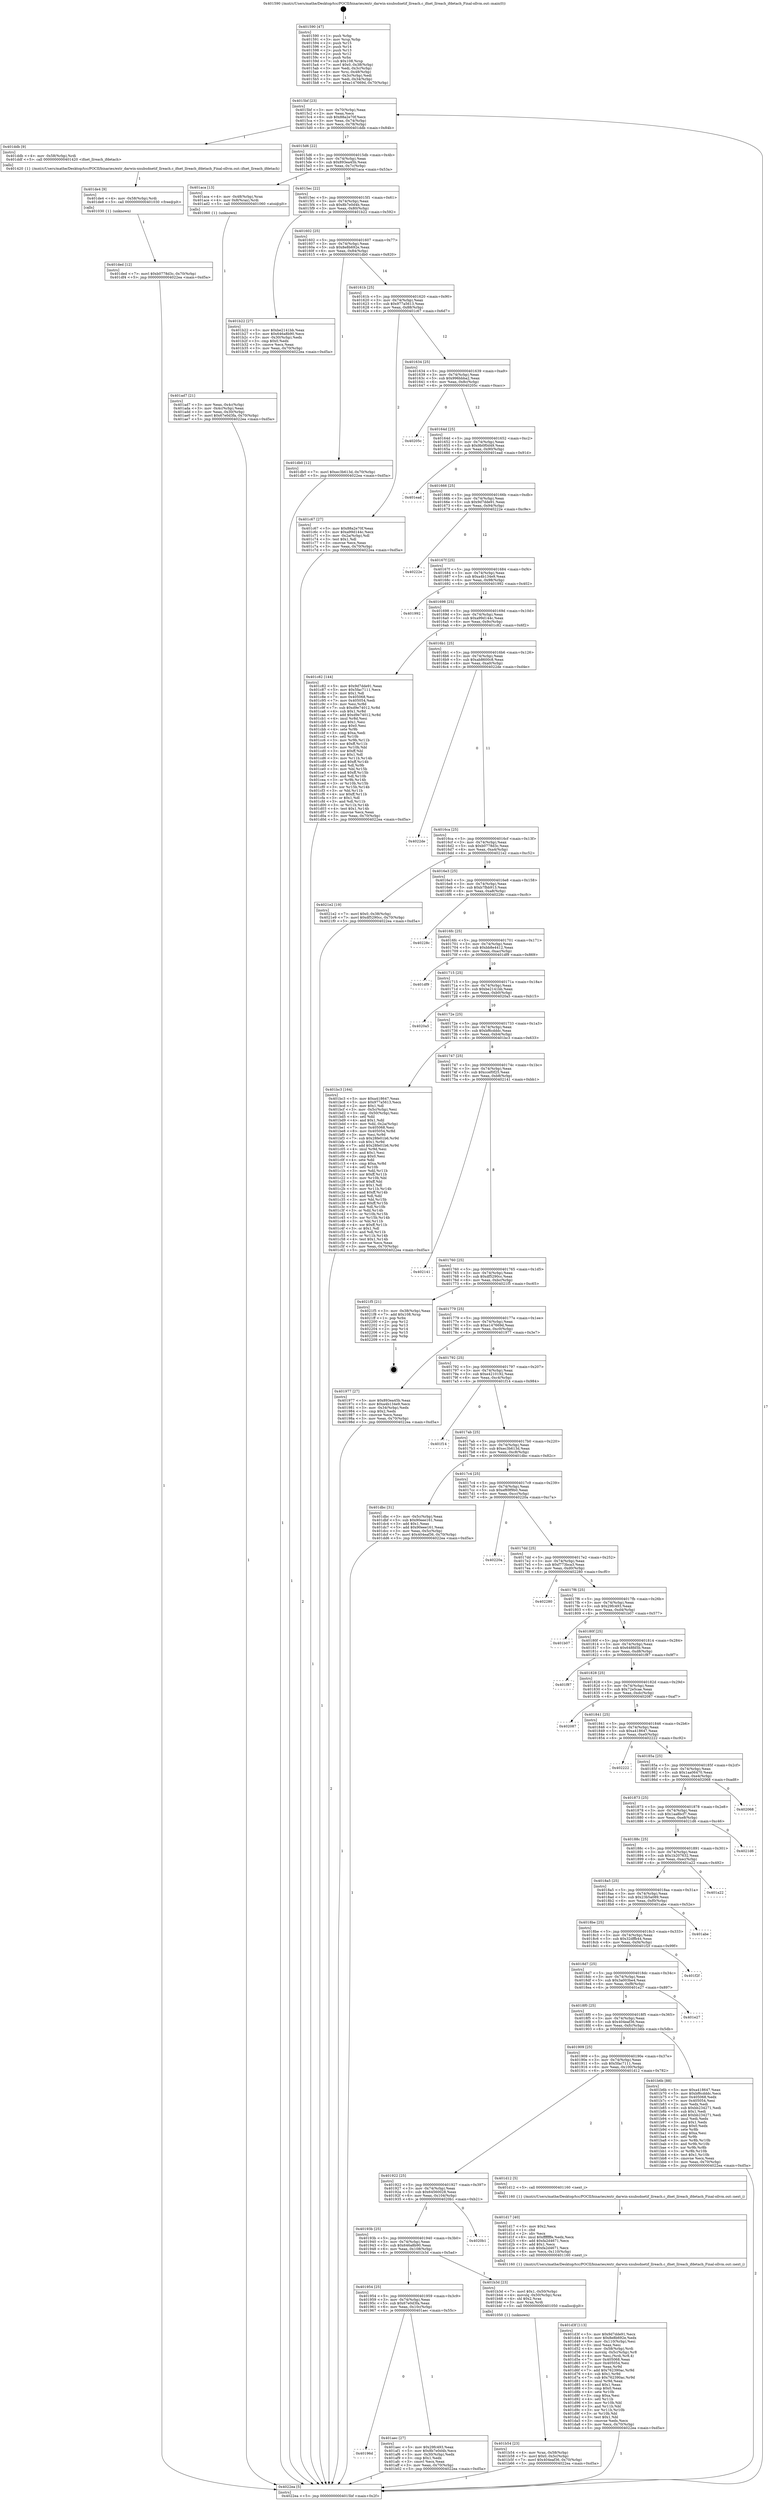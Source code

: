 digraph "0x401590" {
  label = "0x401590 (/mnt/c/Users/mathe/Desktop/tcc/POCII/binaries/extr_darwin-xnubsdnetif_llreach.c_ifnet_llreach_ifdetach_Final-ollvm.out::main(0))"
  labelloc = "t"
  node[shape=record]

  Entry [label="",width=0.3,height=0.3,shape=circle,fillcolor=black,style=filled]
  "0x4015bf" [label="{
     0x4015bf [23]\l
     | [instrs]\l
     &nbsp;&nbsp;0x4015bf \<+3\>: mov -0x70(%rbp),%eax\l
     &nbsp;&nbsp;0x4015c2 \<+2\>: mov %eax,%ecx\l
     &nbsp;&nbsp;0x4015c4 \<+6\>: sub $0x88a2e70f,%ecx\l
     &nbsp;&nbsp;0x4015ca \<+3\>: mov %eax,-0x74(%rbp)\l
     &nbsp;&nbsp;0x4015cd \<+3\>: mov %ecx,-0x78(%rbp)\l
     &nbsp;&nbsp;0x4015d0 \<+6\>: je 0000000000401ddb \<main+0x84b\>\l
  }"]
  "0x401ddb" [label="{
     0x401ddb [9]\l
     | [instrs]\l
     &nbsp;&nbsp;0x401ddb \<+4\>: mov -0x58(%rbp),%rdi\l
     &nbsp;&nbsp;0x401ddf \<+5\>: call 0000000000401420 \<ifnet_llreach_ifdetach\>\l
     | [calls]\l
     &nbsp;&nbsp;0x401420 \{1\} (/mnt/c/Users/mathe/Desktop/tcc/POCII/binaries/extr_darwin-xnubsdnetif_llreach.c_ifnet_llreach_ifdetach_Final-ollvm.out::ifnet_llreach_ifdetach)\l
  }"]
  "0x4015d6" [label="{
     0x4015d6 [22]\l
     | [instrs]\l
     &nbsp;&nbsp;0x4015d6 \<+5\>: jmp 00000000004015db \<main+0x4b\>\l
     &nbsp;&nbsp;0x4015db \<+3\>: mov -0x74(%rbp),%eax\l
     &nbsp;&nbsp;0x4015de \<+5\>: sub $0x893ea45b,%eax\l
     &nbsp;&nbsp;0x4015e3 \<+3\>: mov %eax,-0x7c(%rbp)\l
     &nbsp;&nbsp;0x4015e6 \<+6\>: je 0000000000401aca \<main+0x53a\>\l
  }"]
  Exit [label="",width=0.3,height=0.3,shape=circle,fillcolor=black,style=filled,peripheries=2]
  "0x401aca" [label="{
     0x401aca [13]\l
     | [instrs]\l
     &nbsp;&nbsp;0x401aca \<+4\>: mov -0x48(%rbp),%rax\l
     &nbsp;&nbsp;0x401ace \<+4\>: mov 0x8(%rax),%rdi\l
     &nbsp;&nbsp;0x401ad2 \<+5\>: call 0000000000401060 \<atoi@plt\>\l
     | [calls]\l
     &nbsp;&nbsp;0x401060 \{1\} (unknown)\l
  }"]
  "0x4015ec" [label="{
     0x4015ec [22]\l
     | [instrs]\l
     &nbsp;&nbsp;0x4015ec \<+5\>: jmp 00000000004015f1 \<main+0x61\>\l
     &nbsp;&nbsp;0x4015f1 \<+3\>: mov -0x74(%rbp),%eax\l
     &nbsp;&nbsp;0x4015f4 \<+5\>: sub $0x8b7e0d4b,%eax\l
     &nbsp;&nbsp;0x4015f9 \<+3\>: mov %eax,-0x80(%rbp)\l
     &nbsp;&nbsp;0x4015fc \<+6\>: je 0000000000401b22 \<main+0x592\>\l
  }"]
  "0x401ded" [label="{
     0x401ded [12]\l
     | [instrs]\l
     &nbsp;&nbsp;0x401ded \<+7\>: movl $0xb0778d3c,-0x70(%rbp)\l
     &nbsp;&nbsp;0x401df4 \<+5\>: jmp 00000000004022ea \<main+0xd5a\>\l
  }"]
  "0x401b22" [label="{
     0x401b22 [27]\l
     | [instrs]\l
     &nbsp;&nbsp;0x401b22 \<+5\>: mov $0xbe2141bb,%eax\l
     &nbsp;&nbsp;0x401b27 \<+5\>: mov $0x646a8b90,%ecx\l
     &nbsp;&nbsp;0x401b2c \<+3\>: mov -0x30(%rbp),%edx\l
     &nbsp;&nbsp;0x401b2f \<+3\>: cmp $0x0,%edx\l
     &nbsp;&nbsp;0x401b32 \<+3\>: cmove %ecx,%eax\l
     &nbsp;&nbsp;0x401b35 \<+3\>: mov %eax,-0x70(%rbp)\l
     &nbsp;&nbsp;0x401b38 \<+5\>: jmp 00000000004022ea \<main+0xd5a\>\l
  }"]
  "0x401602" [label="{
     0x401602 [25]\l
     | [instrs]\l
     &nbsp;&nbsp;0x401602 \<+5\>: jmp 0000000000401607 \<main+0x77\>\l
     &nbsp;&nbsp;0x401607 \<+3\>: mov -0x74(%rbp),%eax\l
     &nbsp;&nbsp;0x40160a \<+5\>: sub $0x8e8b692e,%eax\l
     &nbsp;&nbsp;0x40160f \<+6\>: mov %eax,-0x84(%rbp)\l
     &nbsp;&nbsp;0x401615 \<+6\>: je 0000000000401db0 \<main+0x820\>\l
  }"]
  "0x401de4" [label="{
     0x401de4 [9]\l
     | [instrs]\l
     &nbsp;&nbsp;0x401de4 \<+4\>: mov -0x58(%rbp),%rdi\l
     &nbsp;&nbsp;0x401de8 \<+5\>: call 0000000000401030 \<free@plt\>\l
     | [calls]\l
     &nbsp;&nbsp;0x401030 \{1\} (unknown)\l
  }"]
  "0x401db0" [label="{
     0x401db0 [12]\l
     | [instrs]\l
     &nbsp;&nbsp;0x401db0 \<+7\>: movl $0xec3b613d,-0x70(%rbp)\l
     &nbsp;&nbsp;0x401db7 \<+5\>: jmp 00000000004022ea \<main+0xd5a\>\l
  }"]
  "0x40161b" [label="{
     0x40161b [25]\l
     | [instrs]\l
     &nbsp;&nbsp;0x40161b \<+5\>: jmp 0000000000401620 \<main+0x90\>\l
     &nbsp;&nbsp;0x401620 \<+3\>: mov -0x74(%rbp),%eax\l
     &nbsp;&nbsp;0x401623 \<+5\>: sub $0x977a5613,%eax\l
     &nbsp;&nbsp;0x401628 \<+6\>: mov %eax,-0x88(%rbp)\l
     &nbsp;&nbsp;0x40162e \<+6\>: je 0000000000401c67 \<main+0x6d7\>\l
  }"]
  "0x401d3f" [label="{
     0x401d3f [113]\l
     | [instrs]\l
     &nbsp;&nbsp;0x401d3f \<+5\>: mov $0x9d7dde91,%ecx\l
     &nbsp;&nbsp;0x401d44 \<+5\>: mov $0x8e8b692e,%edx\l
     &nbsp;&nbsp;0x401d49 \<+6\>: mov -0x110(%rbp),%esi\l
     &nbsp;&nbsp;0x401d4f \<+3\>: imul %eax,%esi\l
     &nbsp;&nbsp;0x401d52 \<+4\>: mov -0x58(%rbp),%rdi\l
     &nbsp;&nbsp;0x401d56 \<+4\>: movslq -0x5c(%rbp),%r8\l
     &nbsp;&nbsp;0x401d5a \<+4\>: mov %esi,(%rdi,%r8,4)\l
     &nbsp;&nbsp;0x401d5e \<+7\>: mov 0x405068,%eax\l
     &nbsp;&nbsp;0x401d65 \<+7\>: mov 0x405054,%esi\l
     &nbsp;&nbsp;0x401d6c \<+3\>: mov %eax,%r9d\l
     &nbsp;&nbsp;0x401d6f \<+7\>: add $0x762390ac,%r9d\l
     &nbsp;&nbsp;0x401d76 \<+4\>: sub $0x1,%r9d\l
     &nbsp;&nbsp;0x401d7a \<+7\>: sub $0x762390ac,%r9d\l
     &nbsp;&nbsp;0x401d81 \<+4\>: imul %r9d,%eax\l
     &nbsp;&nbsp;0x401d85 \<+3\>: and $0x1,%eax\l
     &nbsp;&nbsp;0x401d88 \<+3\>: cmp $0x0,%eax\l
     &nbsp;&nbsp;0x401d8b \<+4\>: sete %r10b\l
     &nbsp;&nbsp;0x401d8f \<+3\>: cmp $0xa,%esi\l
     &nbsp;&nbsp;0x401d92 \<+4\>: setl %r11b\l
     &nbsp;&nbsp;0x401d96 \<+3\>: mov %r10b,%bl\l
     &nbsp;&nbsp;0x401d99 \<+3\>: and %r11b,%bl\l
     &nbsp;&nbsp;0x401d9c \<+3\>: xor %r11b,%r10b\l
     &nbsp;&nbsp;0x401d9f \<+3\>: or %r10b,%bl\l
     &nbsp;&nbsp;0x401da2 \<+3\>: test $0x1,%bl\l
     &nbsp;&nbsp;0x401da5 \<+3\>: cmovne %edx,%ecx\l
     &nbsp;&nbsp;0x401da8 \<+3\>: mov %ecx,-0x70(%rbp)\l
     &nbsp;&nbsp;0x401dab \<+5\>: jmp 00000000004022ea \<main+0xd5a\>\l
  }"]
  "0x401c67" [label="{
     0x401c67 [27]\l
     | [instrs]\l
     &nbsp;&nbsp;0x401c67 \<+5\>: mov $0x88a2e70f,%eax\l
     &nbsp;&nbsp;0x401c6c \<+5\>: mov $0xa99d144c,%ecx\l
     &nbsp;&nbsp;0x401c71 \<+3\>: mov -0x2a(%rbp),%dl\l
     &nbsp;&nbsp;0x401c74 \<+3\>: test $0x1,%dl\l
     &nbsp;&nbsp;0x401c77 \<+3\>: cmovne %ecx,%eax\l
     &nbsp;&nbsp;0x401c7a \<+3\>: mov %eax,-0x70(%rbp)\l
     &nbsp;&nbsp;0x401c7d \<+5\>: jmp 00000000004022ea \<main+0xd5a\>\l
  }"]
  "0x401634" [label="{
     0x401634 [25]\l
     | [instrs]\l
     &nbsp;&nbsp;0x401634 \<+5\>: jmp 0000000000401639 \<main+0xa9\>\l
     &nbsp;&nbsp;0x401639 \<+3\>: mov -0x74(%rbp),%eax\l
     &nbsp;&nbsp;0x40163c \<+5\>: sub $0x996bbba2,%eax\l
     &nbsp;&nbsp;0x401641 \<+6\>: mov %eax,-0x8c(%rbp)\l
     &nbsp;&nbsp;0x401647 \<+6\>: je 000000000040205c \<main+0xacc\>\l
  }"]
  "0x401d17" [label="{
     0x401d17 [40]\l
     | [instrs]\l
     &nbsp;&nbsp;0x401d17 \<+5\>: mov $0x2,%ecx\l
     &nbsp;&nbsp;0x401d1c \<+1\>: cltd\l
     &nbsp;&nbsp;0x401d1d \<+2\>: idiv %ecx\l
     &nbsp;&nbsp;0x401d1f \<+6\>: imul $0xfffffffe,%edx,%ecx\l
     &nbsp;&nbsp;0x401d25 \<+6\>: add $0xfa2d4671,%ecx\l
     &nbsp;&nbsp;0x401d2b \<+3\>: add $0x1,%ecx\l
     &nbsp;&nbsp;0x401d2e \<+6\>: sub $0xfa2d4671,%ecx\l
     &nbsp;&nbsp;0x401d34 \<+6\>: mov %ecx,-0x110(%rbp)\l
     &nbsp;&nbsp;0x401d3a \<+5\>: call 0000000000401160 \<next_i\>\l
     | [calls]\l
     &nbsp;&nbsp;0x401160 \{1\} (/mnt/c/Users/mathe/Desktop/tcc/POCII/binaries/extr_darwin-xnubsdnetif_llreach.c_ifnet_llreach_ifdetach_Final-ollvm.out::next_i)\l
  }"]
  "0x40205c" [label="{
     0x40205c\l
  }", style=dashed]
  "0x40164d" [label="{
     0x40164d [25]\l
     | [instrs]\l
     &nbsp;&nbsp;0x40164d \<+5\>: jmp 0000000000401652 \<main+0xc2\>\l
     &nbsp;&nbsp;0x401652 \<+3\>: mov -0x74(%rbp),%eax\l
     &nbsp;&nbsp;0x401655 \<+5\>: sub $0x9b0f0d49,%eax\l
     &nbsp;&nbsp;0x40165a \<+6\>: mov %eax,-0x90(%rbp)\l
     &nbsp;&nbsp;0x401660 \<+6\>: je 0000000000401ead \<main+0x91d\>\l
  }"]
  "0x401b54" [label="{
     0x401b54 [23]\l
     | [instrs]\l
     &nbsp;&nbsp;0x401b54 \<+4\>: mov %rax,-0x58(%rbp)\l
     &nbsp;&nbsp;0x401b58 \<+7\>: movl $0x0,-0x5c(%rbp)\l
     &nbsp;&nbsp;0x401b5f \<+7\>: movl $0x404eaf36,-0x70(%rbp)\l
     &nbsp;&nbsp;0x401b66 \<+5\>: jmp 00000000004022ea \<main+0xd5a\>\l
  }"]
  "0x401ead" [label="{
     0x401ead\l
  }", style=dashed]
  "0x401666" [label="{
     0x401666 [25]\l
     | [instrs]\l
     &nbsp;&nbsp;0x401666 \<+5\>: jmp 000000000040166b \<main+0xdb\>\l
     &nbsp;&nbsp;0x40166b \<+3\>: mov -0x74(%rbp),%eax\l
     &nbsp;&nbsp;0x40166e \<+5\>: sub $0x9d7dde91,%eax\l
     &nbsp;&nbsp;0x401673 \<+6\>: mov %eax,-0x94(%rbp)\l
     &nbsp;&nbsp;0x401679 \<+6\>: je 000000000040222e \<main+0xc9e\>\l
  }"]
  "0x40196d" [label="{
     0x40196d\l
  }", style=dashed]
  "0x40222e" [label="{
     0x40222e\l
  }", style=dashed]
  "0x40167f" [label="{
     0x40167f [25]\l
     | [instrs]\l
     &nbsp;&nbsp;0x40167f \<+5\>: jmp 0000000000401684 \<main+0xf4\>\l
     &nbsp;&nbsp;0x401684 \<+3\>: mov -0x74(%rbp),%eax\l
     &nbsp;&nbsp;0x401687 \<+5\>: sub $0xa4b134e9,%eax\l
     &nbsp;&nbsp;0x40168c \<+6\>: mov %eax,-0x98(%rbp)\l
     &nbsp;&nbsp;0x401692 \<+6\>: je 0000000000401992 \<main+0x402\>\l
  }"]
  "0x401aec" [label="{
     0x401aec [27]\l
     | [instrs]\l
     &nbsp;&nbsp;0x401aec \<+5\>: mov $0x29fc493,%eax\l
     &nbsp;&nbsp;0x401af1 \<+5\>: mov $0x8b7e0d4b,%ecx\l
     &nbsp;&nbsp;0x401af6 \<+3\>: mov -0x30(%rbp),%edx\l
     &nbsp;&nbsp;0x401af9 \<+3\>: cmp $0x1,%edx\l
     &nbsp;&nbsp;0x401afc \<+3\>: cmovl %ecx,%eax\l
     &nbsp;&nbsp;0x401aff \<+3\>: mov %eax,-0x70(%rbp)\l
     &nbsp;&nbsp;0x401b02 \<+5\>: jmp 00000000004022ea \<main+0xd5a\>\l
  }"]
  "0x401992" [label="{
     0x401992\l
  }", style=dashed]
  "0x401698" [label="{
     0x401698 [25]\l
     | [instrs]\l
     &nbsp;&nbsp;0x401698 \<+5\>: jmp 000000000040169d \<main+0x10d\>\l
     &nbsp;&nbsp;0x40169d \<+3\>: mov -0x74(%rbp),%eax\l
     &nbsp;&nbsp;0x4016a0 \<+5\>: sub $0xa99d144c,%eax\l
     &nbsp;&nbsp;0x4016a5 \<+6\>: mov %eax,-0x9c(%rbp)\l
     &nbsp;&nbsp;0x4016ab \<+6\>: je 0000000000401c82 \<main+0x6f2\>\l
  }"]
  "0x401954" [label="{
     0x401954 [25]\l
     | [instrs]\l
     &nbsp;&nbsp;0x401954 \<+5\>: jmp 0000000000401959 \<main+0x3c9\>\l
     &nbsp;&nbsp;0x401959 \<+3\>: mov -0x74(%rbp),%eax\l
     &nbsp;&nbsp;0x40195c \<+5\>: sub $0x67e0d3fa,%eax\l
     &nbsp;&nbsp;0x401961 \<+6\>: mov %eax,-0x10c(%rbp)\l
     &nbsp;&nbsp;0x401967 \<+6\>: je 0000000000401aec \<main+0x55c\>\l
  }"]
  "0x401c82" [label="{
     0x401c82 [144]\l
     | [instrs]\l
     &nbsp;&nbsp;0x401c82 \<+5\>: mov $0x9d7dde91,%eax\l
     &nbsp;&nbsp;0x401c87 \<+5\>: mov $0x5fac7111,%ecx\l
     &nbsp;&nbsp;0x401c8c \<+2\>: mov $0x1,%dl\l
     &nbsp;&nbsp;0x401c8e \<+7\>: mov 0x405068,%esi\l
     &nbsp;&nbsp;0x401c95 \<+7\>: mov 0x405054,%edi\l
     &nbsp;&nbsp;0x401c9c \<+3\>: mov %esi,%r8d\l
     &nbsp;&nbsp;0x401c9f \<+7\>: sub $0xd9e74012,%r8d\l
     &nbsp;&nbsp;0x401ca6 \<+4\>: sub $0x1,%r8d\l
     &nbsp;&nbsp;0x401caa \<+7\>: add $0xd9e74012,%r8d\l
     &nbsp;&nbsp;0x401cb1 \<+4\>: imul %r8d,%esi\l
     &nbsp;&nbsp;0x401cb5 \<+3\>: and $0x1,%esi\l
     &nbsp;&nbsp;0x401cb8 \<+3\>: cmp $0x0,%esi\l
     &nbsp;&nbsp;0x401cbb \<+4\>: sete %r9b\l
     &nbsp;&nbsp;0x401cbf \<+3\>: cmp $0xa,%edi\l
     &nbsp;&nbsp;0x401cc2 \<+4\>: setl %r10b\l
     &nbsp;&nbsp;0x401cc6 \<+3\>: mov %r9b,%r11b\l
     &nbsp;&nbsp;0x401cc9 \<+4\>: xor $0xff,%r11b\l
     &nbsp;&nbsp;0x401ccd \<+3\>: mov %r10b,%bl\l
     &nbsp;&nbsp;0x401cd0 \<+3\>: xor $0xff,%bl\l
     &nbsp;&nbsp;0x401cd3 \<+3\>: xor $0x1,%dl\l
     &nbsp;&nbsp;0x401cd6 \<+3\>: mov %r11b,%r14b\l
     &nbsp;&nbsp;0x401cd9 \<+4\>: and $0xff,%r14b\l
     &nbsp;&nbsp;0x401cdd \<+3\>: and %dl,%r9b\l
     &nbsp;&nbsp;0x401ce0 \<+3\>: mov %bl,%r15b\l
     &nbsp;&nbsp;0x401ce3 \<+4\>: and $0xff,%r15b\l
     &nbsp;&nbsp;0x401ce7 \<+3\>: and %dl,%r10b\l
     &nbsp;&nbsp;0x401cea \<+3\>: or %r9b,%r14b\l
     &nbsp;&nbsp;0x401ced \<+3\>: or %r10b,%r15b\l
     &nbsp;&nbsp;0x401cf0 \<+3\>: xor %r15b,%r14b\l
     &nbsp;&nbsp;0x401cf3 \<+3\>: or %bl,%r11b\l
     &nbsp;&nbsp;0x401cf6 \<+4\>: xor $0xff,%r11b\l
     &nbsp;&nbsp;0x401cfa \<+3\>: or $0x1,%dl\l
     &nbsp;&nbsp;0x401cfd \<+3\>: and %dl,%r11b\l
     &nbsp;&nbsp;0x401d00 \<+3\>: or %r11b,%r14b\l
     &nbsp;&nbsp;0x401d03 \<+4\>: test $0x1,%r14b\l
     &nbsp;&nbsp;0x401d07 \<+3\>: cmovne %ecx,%eax\l
     &nbsp;&nbsp;0x401d0a \<+3\>: mov %eax,-0x70(%rbp)\l
     &nbsp;&nbsp;0x401d0d \<+5\>: jmp 00000000004022ea \<main+0xd5a\>\l
  }"]
  "0x4016b1" [label="{
     0x4016b1 [25]\l
     | [instrs]\l
     &nbsp;&nbsp;0x4016b1 \<+5\>: jmp 00000000004016b6 \<main+0x126\>\l
     &nbsp;&nbsp;0x4016b6 \<+3\>: mov -0x74(%rbp),%eax\l
     &nbsp;&nbsp;0x4016b9 \<+5\>: sub $0xab8600c8,%eax\l
     &nbsp;&nbsp;0x4016be \<+6\>: mov %eax,-0xa0(%rbp)\l
     &nbsp;&nbsp;0x4016c4 \<+6\>: je 00000000004022de \<main+0xd4e\>\l
  }"]
  "0x401b3d" [label="{
     0x401b3d [23]\l
     | [instrs]\l
     &nbsp;&nbsp;0x401b3d \<+7\>: movl $0x1,-0x50(%rbp)\l
     &nbsp;&nbsp;0x401b44 \<+4\>: movslq -0x50(%rbp),%rax\l
     &nbsp;&nbsp;0x401b48 \<+4\>: shl $0x2,%rax\l
     &nbsp;&nbsp;0x401b4c \<+3\>: mov %rax,%rdi\l
     &nbsp;&nbsp;0x401b4f \<+5\>: call 0000000000401050 \<malloc@plt\>\l
     | [calls]\l
     &nbsp;&nbsp;0x401050 \{1\} (unknown)\l
  }"]
  "0x4022de" [label="{
     0x4022de\l
  }", style=dashed]
  "0x4016ca" [label="{
     0x4016ca [25]\l
     | [instrs]\l
     &nbsp;&nbsp;0x4016ca \<+5\>: jmp 00000000004016cf \<main+0x13f\>\l
     &nbsp;&nbsp;0x4016cf \<+3\>: mov -0x74(%rbp),%eax\l
     &nbsp;&nbsp;0x4016d2 \<+5\>: sub $0xb0778d3c,%eax\l
     &nbsp;&nbsp;0x4016d7 \<+6\>: mov %eax,-0xa4(%rbp)\l
     &nbsp;&nbsp;0x4016dd \<+6\>: je 00000000004021e2 \<main+0xc52\>\l
  }"]
  "0x40193b" [label="{
     0x40193b [25]\l
     | [instrs]\l
     &nbsp;&nbsp;0x40193b \<+5\>: jmp 0000000000401940 \<main+0x3b0\>\l
     &nbsp;&nbsp;0x401940 \<+3\>: mov -0x74(%rbp),%eax\l
     &nbsp;&nbsp;0x401943 \<+5\>: sub $0x646a8b90,%eax\l
     &nbsp;&nbsp;0x401948 \<+6\>: mov %eax,-0x108(%rbp)\l
     &nbsp;&nbsp;0x40194e \<+6\>: je 0000000000401b3d \<main+0x5ad\>\l
  }"]
  "0x4021e2" [label="{
     0x4021e2 [19]\l
     | [instrs]\l
     &nbsp;&nbsp;0x4021e2 \<+7\>: movl $0x0,-0x38(%rbp)\l
     &nbsp;&nbsp;0x4021e9 \<+7\>: movl $0xdf5290cc,-0x70(%rbp)\l
     &nbsp;&nbsp;0x4021f0 \<+5\>: jmp 00000000004022ea \<main+0xd5a\>\l
  }"]
  "0x4016e3" [label="{
     0x4016e3 [25]\l
     | [instrs]\l
     &nbsp;&nbsp;0x4016e3 \<+5\>: jmp 00000000004016e8 \<main+0x158\>\l
     &nbsp;&nbsp;0x4016e8 \<+3\>: mov -0x74(%rbp),%eax\l
     &nbsp;&nbsp;0x4016eb \<+5\>: sub $0xb7fbb913,%eax\l
     &nbsp;&nbsp;0x4016f0 \<+6\>: mov %eax,-0xa8(%rbp)\l
     &nbsp;&nbsp;0x4016f6 \<+6\>: je 000000000040228c \<main+0xcfc\>\l
  }"]
  "0x4020b1" [label="{
     0x4020b1\l
  }", style=dashed]
  "0x40228c" [label="{
     0x40228c\l
  }", style=dashed]
  "0x4016fc" [label="{
     0x4016fc [25]\l
     | [instrs]\l
     &nbsp;&nbsp;0x4016fc \<+5\>: jmp 0000000000401701 \<main+0x171\>\l
     &nbsp;&nbsp;0x401701 \<+3\>: mov -0x74(%rbp),%eax\l
     &nbsp;&nbsp;0x401704 \<+5\>: sub $0xbb8e4412,%eax\l
     &nbsp;&nbsp;0x401709 \<+6\>: mov %eax,-0xac(%rbp)\l
     &nbsp;&nbsp;0x40170f \<+6\>: je 0000000000401df9 \<main+0x869\>\l
  }"]
  "0x401922" [label="{
     0x401922 [25]\l
     | [instrs]\l
     &nbsp;&nbsp;0x401922 \<+5\>: jmp 0000000000401927 \<main+0x397\>\l
     &nbsp;&nbsp;0x401927 \<+3\>: mov -0x74(%rbp),%eax\l
     &nbsp;&nbsp;0x40192a \<+5\>: sub $0x64560028,%eax\l
     &nbsp;&nbsp;0x40192f \<+6\>: mov %eax,-0x104(%rbp)\l
     &nbsp;&nbsp;0x401935 \<+6\>: je 00000000004020b1 \<main+0xb21\>\l
  }"]
  "0x401df9" [label="{
     0x401df9\l
  }", style=dashed]
  "0x401715" [label="{
     0x401715 [25]\l
     | [instrs]\l
     &nbsp;&nbsp;0x401715 \<+5\>: jmp 000000000040171a \<main+0x18a\>\l
     &nbsp;&nbsp;0x40171a \<+3\>: mov -0x74(%rbp),%eax\l
     &nbsp;&nbsp;0x40171d \<+5\>: sub $0xbe2141bb,%eax\l
     &nbsp;&nbsp;0x401722 \<+6\>: mov %eax,-0xb0(%rbp)\l
     &nbsp;&nbsp;0x401728 \<+6\>: je 00000000004020a5 \<main+0xb15\>\l
  }"]
  "0x401d12" [label="{
     0x401d12 [5]\l
     | [instrs]\l
     &nbsp;&nbsp;0x401d12 \<+5\>: call 0000000000401160 \<next_i\>\l
     | [calls]\l
     &nbsp;&nbsp;0x401160 \{1\} (/mnt/c/Users/mathe/Desktop/tcc/POCII/binaries/extr_darwin-xnubsdnetif_llreach.c_ifnet_llreach_ifdetach_Final-ollvm.out::next_i)\l
  }"]
  "0x4020a5" [label="{
     0x4020a5\l
  }", style=dashed]
  "0x40172e" [label="{
     0x40172e [25]\l
     | [instrs]\l
     &nbsp;&nbsp;0x40172e \<+5\>: jmp 0000000000401733 \<main+0x1a3\>\l
     &nbsp;&nbsp;0x401733 \<+3\>: mov -0x74(%rbp),%eax\l
     &nbsp;&nbsp;0x401736 \<+5\>: sub $0xbf6cdddc,%eax\l
     &nbsp;&nbsp;0x40173b \<+6\>: mov %eax,-0xb4(%rbp)\l
     &nbsp;&nbsp;0x401741 \<+6\>: je 0000000000401bc3 \<main+0x633\>\l
  }"]
  "0x401909" [label="{
     0x401909 [25]\l
     | [instrs]\l
     &nbsp;&nbsp;0x401909 \<+5\>: jmp 000000000040190e \<main+0x37e\>\l
     &nbsp;&nbsp;0x40190e \<+3\>: mov -0x74(%rbp),%eax\l
     &nbsp;&nbsp;0x401911 \<+5\>: sub $0x5fac7111,%eax\l
     &nbsp;&nbsp;0x401916 \<+6\>: mov %eax,-0x100(%rbp)\l
     &nbsp;&nbsp;0x40191c \<+6\>: je 0000000000401d12 \<main+0x782\>\l
  }"]
  "0x401bc3" [label="{
     0x401bc3 [164]\l
     | [instrs]\l
     &nbsp;&nbsp;0x401bc3 \<+5\>: mov $0xa418647,%eax\l
     &nbsp;&nbsp;0x401bc8 \<+5\>: mov $0x977a5613,%ecx\l
     &nbsp;&nbsp;0x401bcd \<+2\>: mov $0x1,%dl\l
     &nbsp;&nbsp;0x401bcf \<+3\>: mov -0x5c(%rbp),%esi\l
     &nbsp;&nbsp;0x401bd2 \<+3\>: cmp -0x50(%rbp),%esi\l
     &nbsp;&nbsp;0x401bd5 \<+4\>: setl %dil\l
     &nbsp;&nbsp;0x401bd9 \<+4\>: and $0x1,%dil\l
     &nbsp;&nbsp;0x401bdd \<+4\>: mov %dil,-0x2a(%rbp)\l
     &nbsp;&nbsp;0x401be1 \<+7\>: mov 0x405068,%esi\l
     &nbsp;&nbsp;0x401be8 \<+8\>: mov 0x405054,%r8d\l
     &nbsp;&nbsp;0x401bf0 \<+3\>: mov %esi,%r9d\l
     &nbsp;&nbsp;0x401bf3 \<+7\>: sub $0x28fe01b6,%r9d\l
     &nbsp;&nbsp;0x401bfa \<+4\>: sub $0x1,%r9d\l
     &nbsp;&nbsp;0x401bfe \<+7\>: add $0x28fe01b6,%r9d\l
     &nbsp;&nbsp;0x401c05 \<+4\>: imul %r9d,%esi\l
     &nbsp;&nbsp;0x401c09 \<+3\>: and $0x1,%esi\l
     &nbsp;&nbsp;0x401c0c \<+3\>: cmp $0x0,%esi\l
     &nbsp;&nbsp;0x401c0f \<+4\>: sete %dil\l
     &nbsp;&nbsp;0x401c13 \<+4\>: cmp $0xa,%r8d\l
     &nbsp;&nbsp;0x401c17 \<+4\>: setl %r10b\l
     &nbsp;&nbsp;0x401c1b \<+3\>: mov %dil,%r11b\l
     &nbsp;&nbsp;0x401c1e \<+4\>: xor $0xff,%r11b\l
     &nbsp;&nbsp;0x401c22 \<+3\>: mov %r10b,%bl\l
     &nbsp;&nbsp;0x401c25 \<+3\>: xor $0xff,%bl\l
     &nbsp;&nbsp;0x401c28 \<+3\>: xor $0x1,%dl\l
     &nbsp;&nbsp;0x401c2b \<+3\>: mov %r11b,%r14b\l
     &nbsp;&nbsp;0x401c2e \<+4\>: and $0xff,%r14b\l
     &nbsp;&nbsp;0x401c32 \<+3\>: and %dl,%dil\l
     &nbsp;&nbsp;0x401c35 \<+3\>: mov %bl,%r15b\l
     &nbsp;&nbsp;0x401c38 \<+4\>: and $0xff,%r15b\l
     &nbsp;&nbsp;0x401c3c \<+3\>: and %dl,%r10b\l
     &nbsp;&nbsp;0x401c3f \<+3\>: or %dil,%r14b\l
     &nbsp;&nbsp;0x401c42 \<+3\>: or %r10b,%r15b\l
     &nbsp;&nbsp;0x401c45 \<+3\>: xor %r15b,%r14b\l
     &nbsp;&nbsp;0x401c48 \<+3\>: or %bl,%r11b\l
     &nbsp;&nbsp;0x401c4b \<+4\>: xor $0xff,%r11b\l
     &nbsp;&nbsp;0x401c4f \<+3\>: or $0x1,%dl\l
     &nbsp;&nbsp;0x401c52 \<+3\>: and %dl,%r11b\l
     &nbsp;&nbsp;0x401c55 \<+3\>: or %r11b,%r14b\l
     &nbsp;&nbsp;0x401c58 \<+4\>: test $0x1,%r14b\l
     &nbsp;&nbsp;0x401c5c \<+3\>: cmovne %ecx,%eax\l
     &nbsp;&nbsp;0x401c5f \<+3\>: mov %eax,-0x70(%rbp)\l
     &nbsp;&nbsp;0x401c62 \<+5\>: jmp 00000000004022ea \<main+0xd5a\>\l
  }"]
  "0x401747" [label="{
     0x401747 [25]\l
     | [instrs]\l
     &nbsp;&nbsp;0x401747 \<+5\>: jmp 000000000040174c \<main+0x1bc\>\l
     &nbsp;&nbsp;0x40174c \<+3\>: mov -0x74(%rbp),%eax\l
     &nbsp;&nbsp;0x40174f \<+5\>: sub $0xccef0f25,%eax\l
     &nbsp;&nbsp;0x401754 \<+6\>: mov %eax,-0xb8(%rbp)\l
     &nbsp;&nbsp;0x40175a \<+6\>: je 0000000000402141 \<main+0xbb1\>\l
  }"]
  "0x401b6b" [label="{
     0x401b6b [88]\l
     | [instrs]\l
     &nbsp;&nbsp;0x401b6b \<+5\>: mov $0xa418647,%eax\l
     &nbsp;&nbsp;0x401b70 \<+5\>: mov $0xbf6cdddc,%ecx\l
     &nbsp;&nbsp;0x401b75 \<+7\>: mov 0x405068,%edx\l
     &nbsp;&nbsp;0x401b7c \<+7\>: mov 0x405054,%esi\l
     &nbsp;&nbsp;0x401b83 \<+2\>: mov %edx,%edi\l
     &nbsp;&nbsp;0x401b85 \<+6\>: sub $0xbb234271,%edi\l
     &nbsp;&nbsp;0x401b8b \<+3\>: sub $0x1,%edi\l
     &nbsp;&nbsp;0x401b8e \<+6\>: add $0xbb234271,%edi\l
     &nbsp;&nbsp;0x401b94 \<+3\>: imul %edi,%edx\l
     &nbsp;&nbsp;0x401b97 \<+3\>: and $0x1,%edx\l
     &nbsp;&nbsp;0x401b9a \<+3\>: cmp $0x0,%edx\l
     &nbsp;&nbsp;0x401b9d \<+4\>: sete %r8b\l
     &nbsp;&nbsp;0x401ba1 \<+3\>: cmp $0xa,%esi\l
     &nbsp;&nbsp;0x401ba4 \<+4\>: setl %r9b\l
     &nbsp;&nbsp;0x401ba8 \<+3\>: mov %r8b,%r10b\l
     &nbsp;&nbsp;0x401bab \<+3\>: and %r9b,%r10b\l
     &nbsp;&nbsp;0x401bae \<+3\>: xor %r9b,%r8b\l
     &nbsp;&nbsp;0x401bb1 \<+3\>: or %r8b,%r10b\l
     &nbsp;&nbsp;0x401bb4 \<+4\>: test $0x1,%r10b\l
     &nbsp;&nbsp;0x401bb8 \<+3\>: cmovne %ecx,%eax\l
     &nbsp;&nbsp;0x401bbb \<+3\>: mov %eax,-0x70(%rbp)\l
     &nbsp;&nbsp;0x401bbe \<+5\>: jmp 00000000004022ea \<main+0xd5a\>\l
  }"]
  "0x402141" [label="{
     0x402141\l
  }", style=dashed]
  "0x401760" [label="{
     0x401760 [25]\l
     | [instrs]\l
     &nbsp;&nbsp;0x401760 \<+5\>: jmp 0000000000401765 \<main+0x1d5\>\l
     &nbsp;&nbsp;0x401765 \<+3\>: mov -0x74(%rbp),%eax\l
     &nbsp;&nbsp;0x401768 \<+5\>: sub $0xdf5290cc,%eax\l
     &nbsp;&nbsp;0x40176d \<+6\>: mov %eax,-0xbc(%rbp)\l
     &nbsp;&nbsp;0x401773 \<+6\>: je 00000000004021f5 \<main+0xc65\>\l
  }"]
  "0x4018f0" [label="{
     0x4018f0 [25]\l
     | [instrs]\l
     &nbsp;&nbsp;0x4018f0 \<+5\>: jmp 00000000004018f5 \<main+0x365\>\l
     &nbsp;&nbsp;0x4018f5 \<+3\>: mov -0x74(%rbp),%eax\l
     &nbsp;&nbsp;0x4018f8 \<+5\>: sub $0x404eaf36,%eax\l
     &nbsp;&nbsp;0x4018fd \<+6\>: mov %eax,-0xfc(%rbp)\l
     &nbsp;&nbsp;0x401903 \<+6\>: je 0000000000401b6b \<main+0x5db\>\l
  }"]
  "0x4021f5" [label="{
     0x4021f5 [21]\l
     | [instrs]\l
     &nbsp;&nbsp;0x4021f5 \<+3\>: mov -0x38(%rbp),%eax\l
     &nbsp;&nbsp;0x4021f8 \<+7\>: add $0x108,%rsp\l
     &nbsp;&nbsp;0x4021ff \<+1\>: pop %rbx\l
     &nbsp;&nbsp;0x402200 \<+2\>: pop %r12\l
     &nbsp;&nbsp;0x402202 \<+2\>: pop %r13\l
     &nbsp;&nbsp;0x402204 \<+2\>: pop %r14\l
     &nbsp;&nbsp;0x402206 \<+2\>: pop %r15\l
     &nbsp;&nbsp;0x402208 \<+1\>: pop %rbp\l
     &nbsp;&nbsp;0x402209 \<+1\>: ret\l
  }"]
  "0x401779" [label="{
     0x401779 [25]\l
     | [instrs]\l
     &nbsp;&nbsp;0x401779 \<+5\>: jmp 000000000040177e \<main+0x1ee\>\l
     &nbsp;&nbsp;0x40177e \<+3\>: mov -0x74(%rbp),%eax\l
     &nbsp;&nbsp;0x401781 \<+5\>: sub $0xe147669d,%eax\l
     &nbsp;&nbsp;0x401786 \<+6\>: mov %eax,-0xc0(%rbp)\l
     &nbsp;&nbsp;0x40178c \<+6\>: je 0000000000401977 \<main+0x3e7\>\l
  }"]
  "0x401e27" [label="{
     0x401e27\l
  }", style=dashed]
  "0x401977" [label="{
     0x401977 [27]\l
     | [instrs]\l
     &nbsp;&nbsp;0x401977 \<+5\>: mov $0x893ea45b,%eax\l
     &nbsp;&nbsp;0x40197c \<+5\>: mov $0xa4b134e9,%ecx\l
     &nbsp;&nbsp;0x401981 \<+3\>: mov -0x34(%rbp),%edx\l
     &nbsp;&nbsp;0x401984 \<+3\>: cmp $0x2,%edx\l
     &nbsp;&nbsp;0x401987 \<+3\>: cmovne %ecx,%eax\l
     &nbsp;&nbsp;0x40198a \<+3\>: mov %eax,-0x70(%rbp)\l
     &nbsp;&nbsp;0x40198d \<+5\>: jmp 00000000004022ea \<main+0xd5a\>\l
  }"]
  "0x401792" [label="{
     0x401792 [25]\l
     | [instrs]\l
     &nbsp;&nbsp;0x401792 \<+5\>: jmp 0000000000401797 \<main+0x207\>\l
     &nbsp;&nbsp;0x401797 \<+3\>: mov -0x74(%rbp),%eax\l
     &nbsp;&nbsp;0x40179a \<+5\>: sub $0xe4210192,%eax\l
     &nbsp;&nbsp;0x40179f \<+6\>: mov %eax,-0xc4(%rbp)\l
     &nbsp;&nbsp;0x4017a5 \<+6\>: je 0000000000401f14 \<main+0x984\>\l
  }"]
  "0x4022ea" [label="{
     0x4022ea [5]\l
     | [instrs]\l
     &nbsp;&nbsp;0x4022ea \<+5\>: jmp 00000000004015bf \<main+0x2f\>\l
  }"]
  "0x401590" [label="{
     0x401590 [47]\l
     | [instrs]\l
     &nbsp;&nbsp;0x401590 \<+1\>: push %rbp\l
     &nbsp;&nbsp;0x401591 \<+3\>: mov %rsp,%rbp\l
     &nbsp;&nbsp;0x401594 \<+2\>: push %r15\l
     &nbsp;&nbsp;0x401596 \<+2\>: push %r14\l
     &nbsp;&nbsp;0x401598 \<+2\>: push %r13\l
     &nbsp;&nbsp;0x40159a \<+2\>: push %r12\l
     &nbsp;&nbsp;0x40159c \<+1\>: push %rbx\l
     &nbsp;&nbsp;0x40159d \<+7\>: sub $0x108,%rsp\l
     &nbsp;&nbsp;0x4015a4 \<+7\>: movl $0x0,-0x38(%rbp)\l
     &nbsp;&nbsp;0x4015ab \<+3\>: mov %edi,-0x3c(%rbp)\l
     &nbsp;&nbsp;0x4015ae \<+4\>: mov %rsi,-0x48(%rbp)\l
     &nbsp;&nbsp;0x4015b2 \<+3\>: mov -0x3c(%rbp),%edi\l
     &nbsp;&nbsp;0x4015b5 \<+3\>: mov %edi,-0x34(%rbp)\l
     &nbsp;&nbsp;0x4015b8 \<+7\>: movl $0xe147669d,-0x70(%rbp)\l
  }"]
  "0x401ad7" [label="{
     0x401ad7 [21]\l
     | [instrs]\l
     &nbsp;&nbsp;0x401ad7 \<+3\>: mov %eax,-0x4c(%rbp)\l
     &nbsp;&nbsp;0x401ada \<+3\>: mov -0x4c(%rbp),%eax\l
     &nbsp;&nbsp;0x401add \<+3\>: mov %eax,-0x30(%rbp)\l
     &nbsp;&nbsp;0x401ae0 \<+7\>: movl $0x67e0d3fa,-0x70(%rbp)\l
     &nbsp;&nbsp;0x401ae7 \<+5\>: jmp 00000000004022ea \<main+0xd5a\>\l
  }"]
  "0x4018d7" [label="{
     0x4018d7 [25]\l
     | [instrs]\l
     &nbsp;&nbsp;0x4018d7 \<+5\>: jmp 00000000004018dc \<main+0x34c\>\l
     &nbsp;&nbsp;0x4018dc \<+3\>: mov -0x74(%rbp),%eax\l
     &nbsp;&nbsp;0x4018df \<+5\>: sub $0x3a003be4,%eax\l
     &nbsp;&nbsp;0x4018e4 \<+6\>: mov %eax,-0xf8(%rbp)\l
     &nbsp;&nbsp;0x4018ea \<+6\>: je 0000000000401e27 \<main+0x897\>\l
  }"]
  "0x401f14" [label="{
     0x401f14\l
  }", style=dashed]
  "0x4017ab" [label="{
     0x4017ab [25]\l
     | [instrs]\l
     &nbsp;&nbsp;0x4017ab \<+5\>: jmp 00000000004017b0 \<main+0x220\>\l
     &nbsp;&nbsp;0x4017b0 \<+3\>: mov -0x74(%rbp),%eax\l
     &nbsp;&nbsp;0x4017b3 \<+5\>: sub $0xec3b613d,%eax\l
     &nbsp;&nbsp;0x4017b8 \<+6\>: mov %eax,-0xc8(%rbp)\l
     &nbsp;&nbsp;0x4017be \<+6\>: je 0000000000401dbc \<main+0x82c\>\l
  }"]
  "0x401f2f" [label="{
     0x401f2f\l
  }", style=dashed]
  "0x401dbc" [label="{
     0x401dbc [31]\l
     | [instrs]\l
     &nbsp;&nbsp;0x401dbc \<+3\>: mov -0x5c(%rbp),%eax\l
     &nbsp;&nbsp;0x401dbf \<+5\>: sub $0x90eee161,%eax\l
     &nbsp;&nbsp;0x401dc4 \<+3\>: add $0x1,%eax\l
     &nbsp;&nbsp;0x401dc7 \<+5\>: add $0x90eee161,%eax\l
     &nbsp;&nbsp;0x401dcc \<+3\>: mov %eax,-0x5c(%rbp)\l
     &nbsp;&nbsp;0x401dcf \<+7\>: movl $0x404eaf36,-0x70(%rbp)\l
     &nbsp;&nbsp;0x401dd6 \<+5\>: jmp 00000000004022ea \<main+0xd5a\>\l
  }"]
  "0x4017c4" [label="{
     0x4017c4 [25]\l
     | [instrs]\l
     &nbsp;&nbsp;0x4017c4 \<+5\>: jmp 00000000004017c9 \<main+0x239\>\l
     &nbsp;&nbsp;0x4017c9 \<+3\>: mov -0x74(%rbp),%eax\l
     &nbsp;&nbsp;0x4017cc \<+5\>: sub $0xef69f9b0,%eax\l
     &nbsp;&nbsp;0x4017d1 \<+6\>: mov %eax,-0xcc(%rbp)\l
     &nbsp;&nbsp;0x4017d7 \<+6\>: je 000000000040220a \<main+0xc7a\>\l
  }"]
  "0x4018be" [label="{
     0x4018be [25]\l
     | [instrs]\l
     &nbsp;&nbsp;0x4018be \<+5\>: jmp 00000000004018c3 \<main+0x333\>\l
     &nbsp;&nbsp;0x4018c3 \<+3\>: mov -0x74(%rbp),%eax\l
     &nbsp;&nbsp;0x4018c6 \<+5\>: sub $0x32dffb44,%eax\l
     &nbsp;&nbsp;0x4018cb \<+6\>: mov %eax,-0xf4(%rbp)\l
     &nbsp;&nbsp;0x4018d1 \<+6\>: je 0000000000401f2f \<main+0x99f\>\l
  }"]
  "0x40220a" [label="{
     0x40220a\l
  }", style=dashed]
  "0x4017dd" [label="{
     0x4017dd [25]\l
     | [instrs]\l
     &nbsp;&nbsp;0x4017dd \<+5\>: jmp 00000000004017e2 \<main+0x252\>\l
     &nbsp;&nbsp;0x4017e2 \<+3\>: mov -0x74(%rbp),%eax\l
     &nbsp;&nbsp;0x4017e5 \<+5\>: sub $0xf773bca3,%eax\l
     &nbsp;&nbsp;0x4017ea \<+6\>: mov %eax,-0xd0(%rbp)\l
     &nbsp;&nbsp;0x4017f0 \<+6\>: je 0000000000402280 \<main+0xcf0\>\l
  }"]
  "0x401abe" [label="{
     0x401abe\l
  }", style=dashed]
  "0x402280" [label="{
     0x402280\l
  }", style=dashed]
  "0x4017f6" [label="{
     0x4017f6 [25]\l
     | [instrs]\l
     &nbsp;&nbsp;0x4017f6 \<+5\>: jmp 00000000004017fb \<main+0x26b\>\l
     &nbsp;&nbsp;0x4017fb \<+3\>: mov -0x74(%rbp),%eax\l
     &nbsp;&nbsp;0x4017fe \<+5\>: sub $0x29fc493,%eax\l
     &nbsp;&nbsp;0x401803 \<+6\>: mov %eax,-0xd4(%rbp)\l
     &nbsp;&nbsp;0x401809 \<+6\>: je 0000000000401b07 \<main+0x577\>\l
  }"]
  "0x4018a5" [label="{
     0x4018a5 [25]\l
     | [instrs]\l
     &nbsp;&nbsp;0x4018a5 \<+5\>: jmp 00000000004018aa \<main+0x31a\>\l
     &nbsp;&nbsp;0x4018aa \<+3\>: mov -0x74(%rbp),%eax\l
     &nbsp;&nbsp;0x4018ad \<+5\>: sub $0x23b5a089,%eax\l
     &nbsp;&nbsp;0x4018b2 \<+6\>: mov %eax,-0xf0(%rbp)\l
     &nbsp;&nbsp;0x4018b8 \<+6\>: je 0000000000401abe \<main+0x52e\>\l
  }"]
  "0x401b07" [label="{
     0x401b07\l
  }", style=dashed]
  "0x40180f" [label="{
     0x40180f [25]\l
     | [instrs]\l
     &nbsp;&nbsp;0x40180f \<+5\>: jmp 0000000000401814 \<main+0x284\>\l
     &nbsp;&nbsp;0x401814 \<+3\>: mov -0x74(%rbp),%eax\l
     &nbsp;&nbsp;0x401817 \<+5\>: sub $0x648fd5b,%eax\l
     &nbsp;&nbsp;0x40181c \<+6\>: mov %eax,-0xd8(%rbp)\l
     &nbsp;&nbsp;0x401822 \<+6\>: je 0000000000401f87 \<main+0x9f7\>\l
  }"]
  "0x401a22" [label="{
     0x401a22\l
  }", style=dashed]
  "0x401f87" [label="{
     0x401f87\l
  }", style=dashed]
  "0x401828" [label="{
     0x401828 [25]\l
     | [instrs]\l
     &nbsp;&nbsp;0x401828 \<+5\>: jmp 000000000040182d \<main+0x29d\>\l
     &nbsp;&nbsp;0x40182d \<+3\>: mov -0x74(%rbp),%eax\l
     &nbsp;&nbsp;0x401830 \<+5\>: sub $0x72e5cae,%eax\l
     &nbsp;&nbsp;0x401835 \<+6\>: mov %eax,-0xdc(%rbp)\l
     &nbsp;&nbsp;0x40183b \<+6\>: je 0000000000402087 \<main+0xaf7\>\l
  }"]
  "0x40188c" [label="{
     0x40188c [25]\l
     | [instrs]\l
     &nbsp;&nbsp;0x40188c \<+5\>: jmp 0000000000401891 \<main+0x301\>\l
     &nbsp;&nbsp;0x401891 \<+3\>: mov -0x74(%rbp),%eax\l
     &nbsp;&nbsp;0x401894 \<+5\>: sub $0x1b207632,%eax\l
     &nbsp;&nbsp;0x401899 \<+6\>: mov %eax,-0xec(%rbp)\l
     &nbsp;&nbsp;0x40189f \<+6\>: je 0000000000401a22 \<main+0x492\>\l
  }"]
  "0x402087" [label="{
     0x402087\l
  }", style=dashed]
  "0x401841" [label="{
     0x401841 [25]\l
     | [instrs]\l
     &nbsp;&nbsp;0x401841 \<+5\>: jmp 0000000000401846 \<main+0x2b6\>\l
     &nbsp;&nbsp;0x401846 \<+3\>: mov -0x74(%rbp),%eax\l
     &nbsp;&nbsp;0x401849 \<+5\>: sub $0xa418647,%eax\l
     &nbsp;&nbsp;0x40184e \<+6\>: mov %eax,-0xe0(%rbp)\l
     &nbsp;&nbsp;0x401854 \<+6\>: je 0000000000402222 \<main+0xc92\>\l
  }"]
  "0x4021d6" [label="{
     0x4021d6\l
  }", style=dashed]
  "0x402222" [label="{
     0x402222\l
  }", style=dashed]
  "0x40185a" [label="{
     0x40185a [25]\l
     | [instrs]\l
     &nbsp;&nbsp;0x40185a \<+5\>: jmp 000000000040185f \<main+0x2cf\>\l
     &nbsp;&nbsp;0x40185f \<+3\>: mov -0x74(%rbp),%eax\l
     &nbsp;&nbsp;0x401862 \<+5\>: sub $0x1aa06470,%eax\l
     &nbsp;&nbsp;0x401867 \<+6\>: mov %eax,-0xe4(%rbp)\l
     &nbsp;&nbsp;0x40186d \<+6\>: je 0000000000402068 \<main+0xad8\>\l
  }"]
  "0x401873" [label="{
     0x401873 [25]\l
     | [instrs]\l
     &nbsp;&nbsp;0x401873 \<+5\>: jmp 0000000000401878 \<main+0x2e8\>\l
     &nbsp;&nbsp;0x401878 \<+3\>: mov -0x74(%rbp),%eax\l
     &nbsp;&nbsp;0x40187b \<+5\>: sub $0x1aa8bcf7,%eax\l
     &nbsp;&nbsp;0x401880 \<+6\>: mov %eax,-0xe8(%rbp)\l
     &nbsp;&nbsp;0x401886 \<+6\>: je 00000000004021d6 \<main+0xc46\>\l
  }"]
  "0x402068" [label="{
     0x402068\l
  }", style=dashed]
  Entry -> "0x401590" [label=" 1"]
  "0x4015bf" -> "0x401ddb" [label=" 1"]
  "0x4015bf" -> "0x4015d6" [label=" 17"]
  "0x4021f5" -> Exit [label=" 1"]
  "0x4015d6" -> "0x401aca" [label=" 1"]
  "0x4015d6" -> "0x4015ec" [label=" 16"]
  "0x4021e2" -> "0x4022ea" [label=" 1"]
  "0x4015ec" -> "0x401b22" [label=" 1"]
  "0x4015ec" -> "0x401602" [label=" 15"]
  "0x401ded" -> "0x4022ea" [label=" 1"]
  "0x401602" -> "0x401db0" [label=" 1"]
  "0x401602" -> "0x40161b" [label=" 14"]
  "0x401de4" -> "0x401ded" [label=" 1"]
  "0x40161b" -> "0x401c67" [label=" 2"]
  "0x40161b" -> "0x401634" [label=" 12"]
  "0x401ddb" -> "0x401de4" [label=" 1"]
  "0x401634" -> "0x40205c" [label=" 0"]
  "0x401634" -> "0x40164d" [label=" 12"]
  "0x401dbc" -> "0x4022ea" [label=" 1"]
  "0x40164d" -> "0x401ead" [label=" 0"]
  "0x40164d" -> "0x401666" [label=" 12"]
  "0x401db0" -> "0x4022ea" [label=" 1"]
  "0x401666" -> "0x40222e" [label=" 0"]
  "0x401666" -> "0x40167f" [label=" 12"]
  "0x401d3f" -> "0x4022ea" [label=" 1"]
  "0x40167f" -> "0x401992" [label=" 0"]
  "0x40167f" -> "0x401698" [label=" 12"]
  "0x401d17" -> "0x401d3f" [label=" 1"]
  "0x401698" -> "0x401c82" [label=" 1"]
  "0x401698" -> "0x4016b1" [label=" 11"]
  "0x401c82" -> "0x4022ea" [label=" 1"]
  "0x4016b1" -> "0x4022de" [label=" 0"]
  "0x4016b1" -> "0x4016ca" [label=" 11"]
  "0x401c67" -> "0x4022ea" [label=" 2"]
  "0x4016ca" -> "0x4021e2" [label=" 1"]
  "0x4016ca" -> "0x4016e3" [label=" 10"]
  "0x401b6b" -> "0x4022ea" [label=" 2"]
  "0x4016e3" -> "0x40228c" [label=" 0"]
  "0x4016e3" -> "0x4016fc" [label=" 10"]
  "0x401b54" -> "0x4022ea" [label=" 1"]
  "0x4016fc" -> "0x401df9" [label=" 0"]
  "0x4016fc" -> "0x401715" [label=" 10"]
  "0x401b22" -> "0x4022ea" [label=" 1"]
  "0x401715" -> "0x4020a5" [label=" 0"]
  "0x401715" -> "0x40172e" [label=" 10"]
  "0x401aec" -> "0x4022ea" [label=" 1"]
  "0x40172e" -> "0x401bc3" [label=" 2"]
  "0x40172e" -> "0x401747" [label=" 8"]
  "0x401954" -> "0x401aec" [label=" 1"]
  "0x401747" -> "0x402141" [label=" 0"]
  "0x401747" -> "0x401760" [label=" 8"]
  "0x401d12" -> "0x401d17" [label=" 1"]
  "0x401760" -> "0x4021f5" [label=" 1"]
  "0x401760" -> "0x401779" [label=" 7"]
  "0x40193b" -> "0x401b3d" [label=" 1"]
  "0x401779" -> "0x401977" [label=" 1"]
  "0x401779" -> "0x401792" [label=" 6"]
  "0x401977" -> "0x4022ea" [label=" 1"]
  "0x401590" -> "0x4015bf" [label=" 1"]
  "0x4022ea" -> "0x4015bf" [label=" 17"]
  "0x401aca" -> "0x401ad7" [label=" 1"]
  "0x401ad7" -> "0x4022ea" [label=" 1"]
  "0x401bc3" -> "0x4022ea" [label=" 2"]
  "0x401792" -> "0x401f14" [label=" 0"]
  "0x401792" -> "0x4017ab" [label=" 6"]
  "0x401922" -> "0x4020b1" [label=" 0"]
  "0x4017ab" -> "0x401dbc" [label=" 1"]
  "0x4017ab" -> "0x4017c4" [label=" 5"]
  "0x401b3d" -> "0x401b54" [label=" 1"]
  "0x4017c4" -> "0x40220a" [label=" 0"]
  "0x4017c4" -> "0x4017dd" [label=" 5"]
  "0x401909" -> "0x401d12" [label=" 1"]
  "0x4017dd" -> "0x402280" [label=" 0"]
  "0x4017dd" -> "0x4017f6" [label=" 5"]
  "0x401954" -> "0x40196d" [label=" 0"]
  "0x4017f6" -> "0x401b07" [label=" 0"]
  "0x4017f6" -> "0x40180f" [label=" 5"]
  "0x4018f0" -> "0x401b6b" [label=" 2"]
  "0x40180f" -> "0x401f87" [label=" 0"]
  "0x40180f" -> "0x401828" [label=" 5"]
  "0x40193b" -> "0x401954" [label=" 1"]
  "0x401828" -> "0x402087" [label=" 0"]
  "0x401828" -> "0x401841" [label=" 5"]
  "0x4018d7" -> "0x401e27" [label=" 0"]
  "0x401841" -> "0x402222" [label=" 0"]
  "0x401841" -> "0x40185a" [label=" 5"]
  "0x401922" -> "0x40193b" [label=" 2"]
  "0x40185a" -> "0x402068" [label=" 0"]
  "0x40185a" -> "0x401873" [label=" 5"]
  "0x4018be" -> "0x4018d7" [label=" 5"]
  "0x401873" -> "0x4021d6" [label=" 0"]
  "0x401873" -> "0x40188c" [label=" 5"]
  "0x4018d7" -> "0x4018f0" [label=" 5"]
  "0x40188c" -> "0x401a22" [label=" 0"]
  "0x40188c" -> "0x4018a5" [label=" 5"]
  "0x4018f0" -> "0x401909" [label=" 3"]
  "0x4018a5" -> "0x401abe" [label=" 0"]
  "0x4018a5" -> "0x4018be" [label=" 5"]
  "0x401909" -> "0x401922" [label=" 2"]
  "0x4018be" -> "0x401f2f" [label=" 0"]
}
